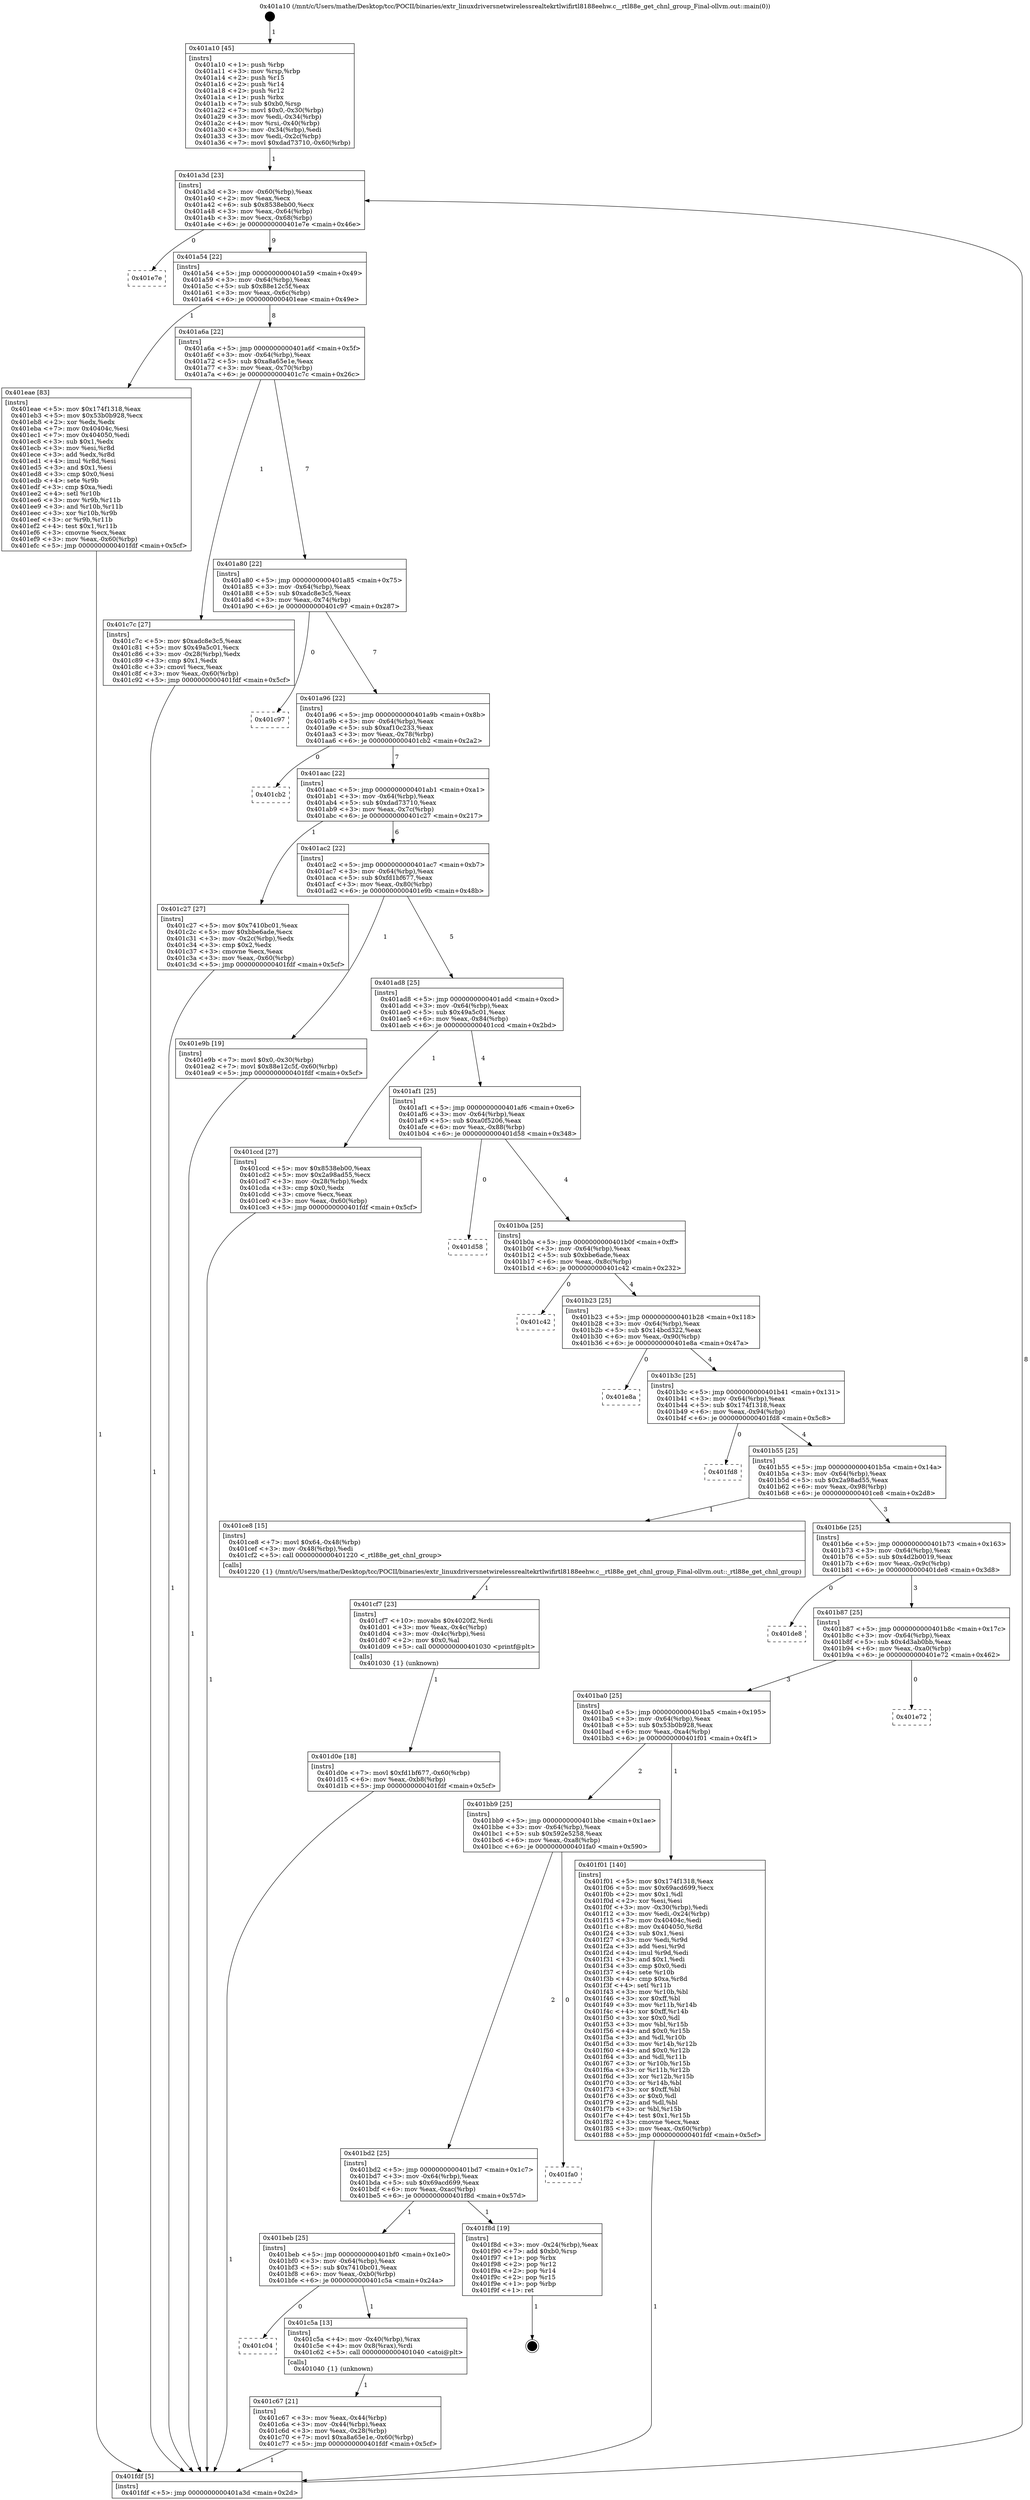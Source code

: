 digraph "0x401a10" {
  label = "0x401a10 (/mnt/c/Users/mathe/Desktop/tcc/POCII/binaries/extr_linuxdriversnetwirelessrealtekrtlwifirtl8188eehw.c__rtl88e_get_chnl_group_Final-ollvm.out::main(0))"
  labelloc = "t"
  node[shape=record]

  Entry [label="",width=0.3,height=0.3,shape=circle,fillcolor=black,style=filled]
  "0x401a3d" [label="{
     0x401a3d [23]\l
     | [instrs]\l
     &nbsp;&nbsp;0x401a3d \<+3\>: mov -0x60(%rbp),%eax\l
     &nbsp;&nbsp;0x401a40 \<+2\>: mov %eax,%ecx\l
     &nbsp;&nbsp;0x401a42 \<+6\>: sub $0x8538eb00,%ecx\l
     &nbsp;&nbsp;0x401a48 \<+3\>: mov %eax,-0x64(%rbp)\l
     &nbsp;&nbsp;0x401a4b \<+3\>: mov %ecx,-0x68(%rbp)\l
     &nbsp;&nbsp;0x401a4e \<+6\>: je 0000000000401e7e \<main+0x46e\>\l
  }"]
  "0x401e7e" [label="{
     0x401e7e\l
  }", style=dashed]
  "0x401a54" [label="{
     0x401a54 [22]\l
     | [instrs]\l
     &nbsp;&nbsp;0x401a54 \<+5\>: jmp 0000000000401a59 \<main+0x49\>\l
     &nbsp;&nbsp;0x401a59 \<+3\>: mov -0x64(%rbp),%eax\l
     &nbsp;&nbsp;0x401a5c \<+5\>: sub $0x88e12c5f,%eax\l
     &nbsp;&nbsp;0x401a61 \<+3\>: mov %eax,-0x6c(%rbp)\l
     &nbsp;&nbsp;0x401a64 \<+6\>: je 0000000000401eae \<main+0x49e\>\l
  }"]
  Exit [label="",width=0.3,height=0.3,shape=circle,fillcolor=black,style=filled,peripheries=2]
  "0x401eae" [label="{
     0x401eae [83]\l
     | [instrs]\l
     &nbsp;&nbsp;0x401eae \<+5\>: mov $0x174f1318,%eax\l
     &nbsp;&nbsp;0x401eb3 \<+5\>: mov $0x53b0b928,%ecx\l
     &nbsp;&nbsp;0x401eb8 \<+2\>: xor %edx,%edx\l
     &nbsp;&nbsp;0x401eba \<+7\>: mov 0x40404c,%esi\l
     &nbsp;&nbsp;0x401ec1 \<+7\>: mov 0x404050,%edi\l
     &nbsp;&nbsp;0x401ec8 \<+3\>: sub $0x1,%edx\l
     &nbsp;&nbsp;0x401ecb \<+3\>: mov %esi,%r8d\l
     &nbsp;&nbsp;0x401ece \<+3\>: add %edx,%r8d\l
     &nbsp;&nbsp;0x401ed1 \<+4\>: imul %r8d,%esi\l
     &nbsp;&nbsp;0x401ed5 \<+3\>: and $0x1,%esi\l
     &nbsp;&nbsp;0x401ed8 \<+3\>: cmp $0x0,%esi\l
     &nbsp;&nbsp;0x401edb \<+4\>: sete %r9b\l
     &nbsp;&nbsp;0x401edf \<+3\>: cmp $0xa,%edi\l
     &nbsp;&nbsp;0x401ee2 \<+4\>: setl %r10b\l
     &nbsp;&nbsp;0x401ee6 \<+3\>: mov %r9b,%r11b\l
     &nbsp;&nbsp;0x401ee9 \<+3\>: and %r10b,%r11b\l
     &nbsp;&nbsp;0x401eec \<+3\>: xor %r10b,%r9b\l
     &nbsp;&nbsp;0x401eef \<+3\>: or %r9b,%r11b\l
     &nbsp;&nbsp;0x401ef2 \<+4\>: test $0x1,%r11b\l
     &nbsp;&nbsp;0x401ef6 \<+3\>: cmovne %ecx,%eax\l
     &nbsp;&nbsp;0x401ef9 \<+3\>: mov %eax,-0x60(%rbp)\l
     &nbsp;&nbsp;0x401efc \<+5\>: jmp 0000000000401fdf \<main+0x5cf\>\l
  }"]
  "0x401a6a" [label="{
     0x401a6a [22]\l
     | [instrs]\l
     &nbsp;&nbsp;0x401a6a \<+5\>: jmp 0000000000401a6f \<main+0x5f\>\l
     &nbsp;&nbsp;0x401a6f \<+3\>: mov -0x64(%rbp),%eax\l
     &nbsp;&nbsp;0x401a72 \<+5\>: sub $0xa8a65e1e,%eax\l
     &nbsp;&nbsp;0x401a77 \<+3\>: mov %eax,-0x70(%rbp)\l
     &nbsp;&nbsp;0x401a7a \<+6\>: je 0000000000401c7c \<main+0x26c\>\l
  }"]
  "0x401d0e" [label="{
     0x401d0e [18]\l
     | [instrs]\l
     &nbsp;&nbsp;0x401d0e \<+7\>: movl $0xfd1bf677,-0x60(%rbp)\l
     &nbsp;&nbsp;0x401d15 \<+6\>: mov %eax,-0xb8(%rbp)\l
     &nbsp;&nbsp;0x401d1b \<+5\>: jmp 0000000000401fdf \<main+0x5cf\>\l
  }"]
  "0x401c7c" [label="{
     0x401c7c [27]\l
     | [instrs]\l
     &nbsp;&nbsp;0x401c7c \<+5\>: mov $0xadc8e3c5,%eax\l
     &nbsp;&nbsp;0x401c81 \<+5\>: mov $0x49a5c01,%ecx\l
     &nbsp;&nbsp;0x401c86 \<+3\>: mov -0x28(%rbp),%edx\l
     &nbsp;&nbsp;0x401c89 \<+3\>: cmp $0x1,%edx\l
     &nbsp;&nbsp;0x401c8c \<+3\>: cmovl %ecx,%eax\l
     &nbsp;&nbsp;0x401c8f \<+3\>: mov %eax,-0x60(%rbp)\l
     &nbsp;&nbsp;0x401c92 \<+5\>: jmp 0000000000401fdf \<main+0x5cf\>\l
  }"]
  "0x401a80" [label="{
     0x401a80 [22]\l
     | [instrs]\l
     &nbsp;&nbsp;0x401a80 \<+5\>: jmp 0000000000401a85 \<main+0x75\>\l
     &nbsp;&nbsp;0x401a85 \<+3\>: mov -0x64(%rbp),%eax\l
     &nbsp;&nbsp;0x401a88 \<+5\>: sub $0xadc8e3c5,%eax\l
     &nbsp;&nbsp;0x401a8d \<+3\>: mov %eax,-0x74(%rbp)\l
     &nbsp;&nbsp;0x401a90 \<+6\>: je 0000000000401c97 \<main+0x287\>\l
  }"]
  "0x401cf7" [label="{
     0x401cf7 [23]\l
     | [instrs]\l
     &nbsp;&nbsp;0x401cf7 \<+10\>: movabs $0x4020f2,%rdi\l
     &nbsp;&nbsp;0x401d01 \<+3\>: mov %eax,-0x4c(%rbp)\l
     &nbsp;&nbsp;0x401d04 \<+3\>: mov -0x4c(%rbp),%esi\l
     &nbsp;&nbsp;0x401d07 \<+2\>: mov $0x0,%al\l
     &nbsp;&nbsp;0x401d09 \<+5\>: call 0000000000401030 \<printf@plt\>\l
     | [calls]\l
     &nbsp;&nbsp;0x401030 \{1\} (unknown)\l
  }"]
  "0x401c97" [label="{
     0x401c97\l
  }", style=dashed]
  "0x401a96" [label="{
     0x401a96 [22]\l
     | [instrs]\l
     &nbsp;&nbsp;0x401a96 \<+5\>: jmp 0000000000401a9b \<main+0x8b\>\l
     &nbsp;&nbsp;0x401a9b \<+3\>: mov -0x64(%rbp),%eax\l
     &nbsp;&nbsp;0x401a9e \<+5\>: sub $0xaf10c233,%eax\l
     &nbsp;&nbsp;0x401aa3 \<+3\>: mov %eax,-0x78(%rbp)\l
     &nbsp;&nbsp;0x401aa6 \<+6\>: je 0000000000401cb2 \<main+0x2a2\>\l
  }"]
  "0x401c67" [label="{
     0x401c67 [21]\l
     | [instrs]\l
     &nbsp;&nbsp;0x401c67 \<+3\>: mov %eax,-0x44(%rbp)\l
     &nbsp;&nbsp;0x401c6a \<+3\>: mov -0x44(%rbp),%eax\l
     &nbsp;&nbsp;0x401c6d \<+3\>: mov %eax,-0x28(%rbp)\l
     &nbsp;&nbsp;0x401c70 \<+7\>: movl $0xa8a65e1e,-0x60(%rbp)\l
     &nbsp;&nbsp;0x401c77 \<+5\>: jmp 0000000000401fdf \<main+0x5cf\>\l
  }"]
  "0x401cb2" [label="{
     0x401cb2\l
  }", style=dashed]
  "0x401aac" [label="{
     0x401aac [22]\l
     | [instrs]\l
     &nbsp;&nbsp;0x401aac \<+5\>: jmp 0000000000401ab1 \<main+0xa1\>\l
     &nbsp;&nbsp;0x401ab1 \<+3\>: mov -0x64(%rbp),%eax\l
     &nbsp;&nbsp;0x401ab4 \<+5\>: sub $0xdad73710,%eax\l
     &nbsp;&nbsp;0x401ab9 \<+3\>: mov %eax,-0x7c(%rbp)\l
     &nbsp;&nbsp;0x401abc \<+6\>: je 0000000000401c27 \<main+0x217\>\l
  }"]
  "0x401c04" [label="{
     0x401c04\l
  }", style=dashed]
  "0x401c27" [label="{
     0x401c27 [27]\l
     | [instrs]\l
     &nbsp;&nbsp;0x401c27 \<+5\>: mov $0x7410bc01,%eax\l
     &nbsp;&nbsp;0x401c2c \<+5\>: mov $0xbbe6ade,%ecx\l
     &nbsp;&nbsp;0x401c31 \<+3\>: mov -0x2c(%rbp),%edx\l
     &nbsp;&nbsp;0x401c34 \<+3\>: cmp $0x2,%edx\l
     &nbsp;&nbsp;0x401c37 \<+3\>: cmovne %ecx,%eax\l
     &nbsp;&nbsp;0x401c3a \<+3\>: mov %eax,-0x60(%rbp)\l
     &nbsp;&nbsp;0x401c3d \<+5\>: jmp 0000000000401fdf \<main+0x5cf\>\l
  }"]
  "0x401ac2" [label="{
     0x401ac2 [22]\l
     | [instrs]\l
     &nbsp;&nbsp;0x401ac2 \<+5\>: jmp 0000000000401ac7 \<main+0xb7\>\l
     &nbsp;&nbsp;0x401ac7 \<+3\>: mov -0x64(%rbp),%eax\l
     &nbsp;&nbsp;0x401aca \<+5\>: sub $0xfd1bf677,%eax\l
     &nbsp;&nbsp;0x401acf \<+3\>: mov %eax,-0x80(%rbp)\l
     &nbsp;&nbsp;0x401ad2 \<+6\>: je 0000000000401e9b \<main+0x48b\>\l
  }"]
  "0x401fdf" [label="{
     0x401fdf [5]\l
     | [instrs]\l
     &nbsp;&nbsp;0x401fdf \<+5\>: jmp 0000000000401a3d \<main+0x2d\>\l
  }"]
  "0x401a10" [label="{
     0x401a10 [45]\l
     | [instrs]\l
     &nbsp;&nbsp;0x401a10 \<+1\>: push %rbp\l
     &nbsp;&nbsp;0x401a11 \<+3\>: mov %rsp,%rbp\l
     &nbsp;&nbsp;0x401a14 \<+2\>: push %r15\l
     &nbsp;&nbsp;0x401a16 \<+2\>: push %r14\l
     &nbsp;&nbsp;0x401a18 \<+2\>: push %r12\l
     &nbsp;&nbsp;0x401a1a \<+1\>: push %rbx\l
     &nbsp;&nbsp;0x401a1b \<+7\>: sub $0xb0,%rsp\l
     &nbsp;&nbsp;0x401a22 \<+7\>: movl $0x0,-0x30(%rbp)\l
     &nbsp;&nbsp;0x401a29 \<+3\>: mov %edi,-0x34(%rbp)\l
     &nbsp;&nbsp;0x401a2c \<+4\>: mov %rsi,-0x40(%rbp)\l
     &nbsp;&nbsp;0x401a30 \<+3\>: mov -0x34(%rbp),%edi\l
     &nbsp;&nbsp;0x401a33 \<+3\>: mov %edi,-0x2c(%rbp)\l
     &nbsp;&nbsp;0x401a36 \<+7\>: movl $0xdad73710,-0x60(%rbp)\l
  }"]
  "0x401c5a" [label="{
     0x401c5a [13]\l
     | [instrs]\l
     &nbsp;&nbsp;0x401c5a \<+4\>: mov -0x40(%rbp),%rax\l
     &nbsp;&nbsp;0x401c5e \<+4\>: mov 0x8(%rax),%rdi\l
     &nbsp;&nbsp;0x401c62 \<+5\>: call 0000000000401040 \<atoi@plt\>\l
     | [calls]\l
     &nbsp;&nbsp;0x401040 \{1\} (unknown)\l
  }"]
  "0x401e9b" [label="{
     0x401e9b [19]\l
     | [instrs]\l
     &nbsp;&nbsp;0x401e9b \<+7\>: movl $0x0,-0x30(%rbp)\l
     &nbsp;&nbsp;0x401ea2 \<+7\>: movl $0x88e12c5f,-0x60(%rbp)\l
     &nbsp;&nbsp;0x401ea9 \<+5\>: jmp 0000000000401fdf \<main+0x5cf\>\l
  }"]
  "0x401ad8" [label="{
     0x401ad8 [25]\l
     | [instrs]\l
     &nbsp;&nbsp;0x401ad8 \<+5\>: jmp 0000000000401add \<main+0xcd\>\l
     &nbsp;&nbsp;0x401add \<+3\>: mov -0x64(%rbp),%eax\l
     &nbsp;&nbsp;0x401ae0 \<+5\>: sub $0x49a5c01,%eax\l
     &nbsp;&nbsp;0x401ae5 \<+6\>: mov %eax,-0x84(%rbp)\l
     &nbsp;&nbsp;0x401aeb \<+6\>: je 0000000000401ccd \<main+0x2bd\>\l
  }"]
  "0x401beb" [label="{
     0x401beb [25]\l
     | [instrs]\l
     &nbsp;&nbsp;0x401beb \<+5\>: jmp 0000000000401bf0 \<main+0x1e0\>\l
     &nbsp;&nbsp;0x401bf0 \<+3\>: mov -0x64(%rbp),%eax\l
     &nbsp;&nbsp;0x401bf3 \<+5\>: sub $0x7410bc01,%eax\l
     &nbsp;&nbsp;0x401bf8 \<+6\>: mov %eax,-0xb0(%rbp)\l
     &nbsp;&nbsp;0x401bfe \<+6\>: je 0000000000401c5a \<main+0x24a\>\l
  }"]
  "0x401ccd" [label="{
     0x401ccd [27]\l
     | [instrs]\l
     &nbsp;&nbsp;0x401ccd \<+5\>: mov $0x8538eb00,%eax\l
     &nbsp;&nbsp;0x401cd2 \<+5\>: mov $0x2a98ad55,%ecx\l
     &nbsp;&nbsp;0x401cd7 \<+3\>: mov -0x28(%rbp),%edx\l
     &nbsp;&nbsp;0x401cda \<+3\>: cmp $0x0,%edx\l
     &nbsp;&nbsp;0x401cdd \<+3\>: cmove %ecx,%eax\l
     &nbsp;&nbsp;0x401ce0 \<+3\>: mov %eax,-0x60(%rbp)\l
     &nbsp;&nbsp;0x401ce3 \<+5\>: jmp 0000000000401fdf \<main+0x5cf\>\l
  }"]
  "0x401af1" [label="{
     0x401af1 [25]\l
     | [instrs]\l
     &nbsp;&nbsp;0x401af1 \<+5\>: jmp 0000000000401af6 \<main+0xe6\>\l
     &nbsp;&nbsp;0x401af6 \<+3\>: mov -0x64(%rbp),%eax\l
     &nbsp;&nbsp;0x401af9 \<+5\>: sub $0xa0f5206,%eax\l
     &nbsp;&nbsp;0x401afe \<+6\>: mov %eax,-0x88(%rbp)\l
     &nbsp;&nbsp;0x401b04 \<+6\>: je 0000000000401d58 \<main+0x348\>\l
  }"]
  "0x401f8d" [label="{
     0x401f8d [19]\l
     | [instrs]\l
     &nbsp;&nbsp;0x401f8d \<+3\>: mov -0x24(%rbp),%eax\l
     &nbsp;&nbsp;0x401f90 \<+7\>: add $0xb0,%rsp\l
     &nbsp;&nbsp;0x401f97 \<+1\>: pop %rbx\l
     &nbsp;&nbsp;0x401f98 \<+2\>: pop %r12\l
     &nbsp;&nbsp;0x401f9a \<+2\>: pop %r14\l
     &nbsp;&nbsp;0x401f9c \<+2\>: pop %r15\l
     &nbsp;&nbsp;0x401f9e \<+1\>: pop %rbp\l
     &nbsp;&nbsp;0x401f9f \<+1\>: ret\l
  }"]
  "0x401d58" [label="{
     0x401d58\l
  }", style=dashed]
  "0x401b0a" [label="{
     0x401b0a [25]\l
     | [instrs]\l
     &nbsp;&nbsp;0x401b0a \<+5\>: jmp 0000000000401b0f \<main+0xff\>\l
     &nbsp;&nbsp;0x401b0f \<+3\>: mov -0x64(%rbp),%eax\l
     &nbsp;&nbsp;0x401b12 \<+5\>: sub $0xbbe6ade,%eax\l
     &nbsp;&nbsp;0x401b17 \<+6\>: mov %eax,-0x8c(%rbp)\l
     &nbsp;&nbsp;0x401b1d \<+6\>: je 0000000000401c42 \<main+0x232\>\l
  }"]
  "0x401bd2" [label="{
     0x401bd2 [25]\l
     | [instrs]\l
     &nbsp;&nbsp;0x401bd2 \<+5\>: jmp 0000000000401bd7 \<main+0x1c7\>\l
     &nbsp;&nbsp;0x401bd7 \<+3\>: mov -0x64(%rbp),%eax\l
     &nbsp;&nbsp;0x401bda \<+5\>: sub $0x69acd699,%eax\l
     &nbsp;&nbsp;0x401bdf \<+6\>: mov %eax,-0xac(%rbp)\l
     &nbsp;&nbsp;0x401be5 \<+6\>: je 0000000000401f8d \<main+0x57d\>\l
  }"]
  "0x401c42" [label="{
     0x401c42\l
  }", style=dashed]
  "0x401b23" [label="{
     0x401b23 [25]\l
     | [instrs]\l
     &nbsp;&nbsp;0x401b23 \<+5\>: jmp 0000000000401b28 \<main+0x118\>\l
     &nbsp;&nbsp;0x401b28 \<+3\>: mov -0x64(%rbp),%eax\l
     &nbsp;&nbsp;0x401b2b \<+5\>: sub $0x14bcd322,%eax\l
     &nbsp;&nbsp;0x401b30 \<+6\>: mov %eax,-0x90(%rbp)\l
     &nbsp;&nbsp;0x401b36 \<+6\>: je 0000000000401e8a \<main+0x47a\>\l
  }"]
  "0x401fa0" [label="{
     0x401fa0\l
  }", style=dashed]
  "0x401e8a" [label="{
     0x401e8a\l
  }", style=dashed]
  "0x401b3c" [label="{
     0x401b3c [25]\l
     | [instrs]\l
     &nbsp;&nbsp;0x401b3c \<+5\>: jmp 0000000000401b41 \<main+0x131\>\l
     &nbsp;&nbsp;0x401b41 \<+3\>: mov -0x64(%rbp),%eax\l
     &nbsp;&nbsp;0x401b44 \<+5\>: sub $0x174f1318,%eax\l
     &nbsp;&nbsp;0x401b49 \<+6\>: mov %eax,-0x94(%rbp)\l
     &nbsp;&nbsp;0x401b4f \<+6\>: je 0000000000401fd8 \<main+0x5c8\>\l
  }"]
  "0x401bb9" [label="{
     0x401bb9 [25]\l
     | [instrs]\l
     &nbsp;&nbsp;0x401bb9 \<+5\>: jmp 0000000000401bbe \<main+0x1ae\>\l
     &nbsp;&nbsp;0x401bbe \<+3\>: mov -0x64(%rbp),%eax\l
     &nbsp;&nbsp;0x401bc1 \<+5\>: sub $0x592e5258,%eax\l
     &nbsp;&nbsp;0x401bc6 \<+6\>: mov %eax,-0xa8(%rbp)\l
     &nbsp;&nbsp;0x401bcc \<+6\>: je 0000000000401fa0 \<main+0x590\>\l
  }"]
  "0x401fd8" [label="{
     0x401fd8\l
  }", style=dashed]
  "0x401b55" [label="{
     0x401b55 [25]\l
     | [instrs]\l
     &nbsp;&nbsp;0x401b55 \<+5\>: jmp 0000000000401b5a \<main+0x14a\>\l
     &nbsp;&nbsp;0x401b5a \<+3\>: mov -0x64(%rbp),%eax\l
     &nbsp;&nbsp;0x401b5d \<+5\>: sub $0x2a98ad55,%eax\l
     &nbsp;&nbsp;0x401b62 \<+6\>: mov %eax,-0x98(%rbp)\l
     &nbsp;&nbsp;0x401b68 \<+6\>: je 0000000000401ce8 \<main+0x2d8\>\l
  }"]
  "0x401f01" [label="{
     0x401f01 [140]\l
     | [instrs]\l
     &nbsp;&nbsp;0x401f01 \<+5\>: mov $0x174f1318,%eax\l
     &nbsp;&nbsp;0x401f06 \<+5\>: mov $0x69acd699,%ecx\l
     &nbsp;&nbsp;0x401f0b \<+2\>: mov $0x1,%dl\l
     &nbsp;&nbsp;0x401f0d \<+2\>: xor %esi,%esi\l
     &nbsp;&nbsp;0x401f0f \<+3\>: mov -0x30(%rbp),%edi\l
     &nbsp;&nbsp;0x401f12 \<+3\>: mov %edi,-0x24(%rbp)\l
     &nbsp;&nbsp;0x401f15 \<+7\>: mov 0x40404c,%edi\l
     &nbsp;&nbsp;0x401f1c \<+8\>: mov 0x404050,%r8d\l
     &nbsp;&nbsp;0x401f24 \<+3\>: sub $0x1,%esi\l
     &nbsp;&nbsp;0x401f27 \<+3\>: mov %edi,%r9d\l
     &nbsp;&nbsp;0x401f2a \<+3\>: add %esi,%r9d\l
     &nbsp;&nbsp;0x401f2d \<+4\>: imul %r9d,%edi\l
     &nbsp;&nbsp;0x401f31 \<+3\>: and $0x1,%edi\l
     &nbsp;&nbsp;0x401f34 \<+3\>: cmp $0x0,%edi\l
     &nbsp;&nbsp;0x401f37 \<+4\>: sete %r10b\l
     &nbsp;&nbsp;0x401f3b \<+4\>: cmp $0xa,%r8d\l
     &nbsp;&nbsp;0x401f3f \<+4\>: setl %r11b\l
     &nbsp;&nbsp;0x401f43 \<+3\>: mov %r10b,%bl\l
     &nbsp;&nbsp;0x401f46 \<+3\>: xor $0xff,%bl\l
     &nbsp;&nbsp;0x401f49 \<+3\>: mov %r11b,%r14b\l
     &nbsp;&nbsp;0x401f4c \<+4\>: xor $0xff,%r14b\l
     &nbsp;&nbsp;0x401f50 \<+3\>: xor $0x0,%dl\l
     &nbsp;&nbsp;0x401f53 \<+3\>: mov %bl,%r15b\l
     &nbsp;&nbsp;0x401f56 \<+4\>: and $0x0,%r15b\l
     &nbsp;&nbsp;0x401f5a \<+3\>: and %dl,%r10b\l
     &nbsp;&nbsp;0x401f5d \<+3\>: mov %r14b,%r12b\l
     &nbsp;&nbsp;0x401f60 \<+4\>: and $0x0,%r12b\l
     &nbsp;&nbsp;0x401f64 \<+3\>: and %dl,%r11b\l
     &nbsp;&nbsp;0x401f67 \<+3\>: or %r10b,%r15b\l
     &nbsp;&nbsp;0x401f6a \<+3\>: or %r11b,%r12b\l
     &nbsp;&nbsp;0x401f6d \<+3\>: xor %r12b,%r15b\l
     &nbsp;&nbsp;0x401f70 \<+3\>: or %r14b,%bl\l
     &nbsp;&nbsp;0x401f73 \<+3\>: xor $0xff,%bl\l
     &nbsp;&nbsp;0x401f76 \<+3\>: or $0x0,%dl\l
     &nbsp;&nbsp;0x401f79 \<+2\>: and %dl,%bl\l
     &nbsp;&nbsp;0x401f7b \<+3\>: or %bl,%r15b\l
     &nbsp;&nbsp;0x401f7e \<+4\>: test $0x1,%r15b\l
     &nbsp;&nbsp;0x401f82 \<+3\>: cmovne %ecx,%eax\l
     &nbsp;&nbsp;0x401f85 \<+3\>: mov %eax,-0x60(%rbp)\l
     &nbsp;&nbsp;0x401f88 \<+5\>: jmp 0000000000401fdf \<main+0x5cf\>\l
  }"]
  "0x401ce8" [label="{
     0x401ce8 [15]\l
     | [instrs]\l
     &nbsp;&nbsp;0x401ce8 \<+7\>: movl $0x64,-0x48(%rbp)\l
     &nbsp;&nbsp;0x401cef \<+3\>: mov -0x48(%rbp),%edi\l
     &nbsp;&nbsp;0x401cf2 \<+5\>: call 0000000000401220 \<_rtl88e_get_chnl_group\>\l
     | [calls]\l
     &nbsp;&nbsp;0x401220 \{1\} (/mnt/c/Users/mathe/Desktop/tcc/POCII/binaries/extr_linuxdriversnetwirelessrealtekrtlwifirtl8188eehw.c__rtl88e_get_chnl_group_Final-ollvm.out::_rtl88e_get_chnl_group)\l
  }"]
  "0x401b6e" [label="{
     0x401b6e [25]\l
     | [instrs]\l
     &nbsp;&nbsp;0x401b6e \<+5\>: jmp 0000000000401b73 \<main+0x163\>\l
     &nbsp;&nbsp;0x401b73 \<+3\>: mov -0x64(%rbp),%eax\l
     &nbsp;&nbsp;0x401b76 \<+5\>: sub $0x4d2b0019,%eax\l
     &nbsp;&nbsp;0x401b7b \<+6\>: mov %eax,-0x9c(%rbp)\l
     &nbsp;&nbsp;0x401b81 \<+6\>: je 0000000000401de8 \<main+0x3d8\>\l
  }"]
  "0x401ba0" [label="{
     0x401ba0 [25]\l
     | [instrs]\l
     &nbsp;&nbsp;0x401ba0 \<+5\>: jmp 0000000000401ba5 \<main+0x195\>\l
     &nbsp;&nbsp;0x401ba5 \<+3\>: mov -0x64(%rbp),%eax\l
     &nbsp;&nbsp;0x401ba8 \<+5\>: sub $0x53b0b928,%eax\l
     &nbsp;&nbsp;0x401bad \<+6\>: mov %eax,-0xa4(%rbp)\l
     &nbsp;&nbsp;0x401bb3 \<+6\>: je 0000000000401f01 \<main+0x4f1\>\l
  }"]
  "0x401de8" [label="{
     0x401de8\l
  }", style=dashed]
  "0x401b87" [label="{
     0x401b87 [25]\l
     | [instrs]\l
     &nbsp;&nbsp;0x401b87 \<+5\>: jmp 0000000000401b8c \<main+0x17c\>\l
     &nbsp;&nbsp;0x401b8c \<+3\>: mov -0x64(%rbp),%eax\l
     &nbsp;&nbsp;0x401b8f \<+5\>: sub $0x4d3ab0bb,%eax\l
     &nbsp;&nbsp;0x401b94 \<+6\>: mov %eax,-0xa0(%rbp)\l
     &nbsp;&nbsp;0x401b9a \<+6\>: je 0000000000401e72 \<main+0x462\>\l
  }"]
  "0x401e72" [label="{
     0x401e72\l
  }", style=dashed]
  Entry -> "0x401a10" [label=" 1"]
  "0x401a3d" -> "0x401e7e" [label=" 0"]
  "0x401a3d" -> "0x401a54" [label=" 9"]
  "0x401f8d" -> Exit [label=" 1"]
  "0x401a54" -> "0x401eae" [label=" 1"]
  "0x401a54" -> "0x401a6a" [label=" 8"]
  "0x401f01" -> "0x401fdf" [label=" 1"]
  "0x401a6a" -> "0x401c7c" [label=" 1"]
  "0x401a6a" -> "0x401a80" [label=" 7"]
  "0x401eae" -> "0x401fdf" [label=" 1"]
  "0x401a80" -> "0x401c97" [label=" 0"]
  "0x401a80" -> "0x401a96" [label=" 7"]
  "0x401e9b" -> "0x401fdf" [label=" 1"]
  "0x401a96" -> "0x401cb2" [label=" 0"]
  "0x401a96" -> "0x401aac" [label=" 7"]
  "0x401d0e" -> "0x401fdf" [label=" 1"]
  "0x401aac" -> "0x401c27" [label=" 1"]
  "0x401aac" -> "0x401ac2" [label=" 6"]
  "0x401c27" -> "0x401fdf" [label=" 1"]
  "0x401a10" -> "0x401a3d" [label=" 1"]
  "0x401fdf" -> "0x401a3d" [label=" 8"]
  "0x401cf7" -> "0x401d0e" [label=" 1"]
  "0x401ac2" -> "0x401e9b" [label=" 1"]
  "0x401ac2" -> "0x401ad8" [label=" 5"]
  "0x401ce8" -> "0x401cf7" [label=" 1"]
  "0x401ad8" -> "0x401ccd" [label=" 1"]
  "0x401ad8" -> "0x401af1" [label=" 4"]
  "0x401c7c" -> "0x401fdf" [label=" 1"]
  "0x401af1" -> "0x401d58" [label=" 0"]
  "0x401af1" -> "0x401b0a" [label=" 4"]
  "0x401c67" -> "0x401fdf" [label=" 1"]
  "0x401b0a" -> "0x401c42" [label=" 0"]
  "0x401b0a" -> "0x401b23" [label=" 4"]
  "0x401beb" -> "0x401c04" [label=" 0"]
  "0x401b23" -> "0x401e8a" [label=" 0"]
  "0x401b23" -> "0x401b3c" [label=" 4"]
  "0x401beb" -> "0x401c5a" [label=" 1"]
  "0x401b3c" -> "0x401fd8" [label=" 0"]
  "0x401b3c" -> "0x401b55" [label=" 4"]
  "0x401bd2" -> "0x401beb" [label=" 1"]
  "0x401b55" -> "0x401ce8" [label=" 1"]
  "0x401b55" -> "0x401b6e" [label=" 3"]
  "0x401bd2" -> "0x401f8d" [label=" 1"]
  "0x401b6e" -> "0x401de8" [label=" 0"]
  "0x401b6e" -> "0x401b87" [label=" 3"]
  "0x401bb9" -> "0x401bd2" [label=" 2"]
  "0x401b87" -> "0x401e72" [label=" 0"]
  "0x401b87" -> "0x401ba0" [label=" 3"]
  "0x401c5a" -> "0x401c67" [label=" 1"]
  "0x401ba0" -> "0x401f01" [label=" 1"]
  "0x401ba0" -> "0x401bb9" [label=" 2"]
  "0x401ccd" -> "0x401fdf" [label=" 1"]
  "0x401bb9" -> "0x401fa0" [label=" 0"]
}
